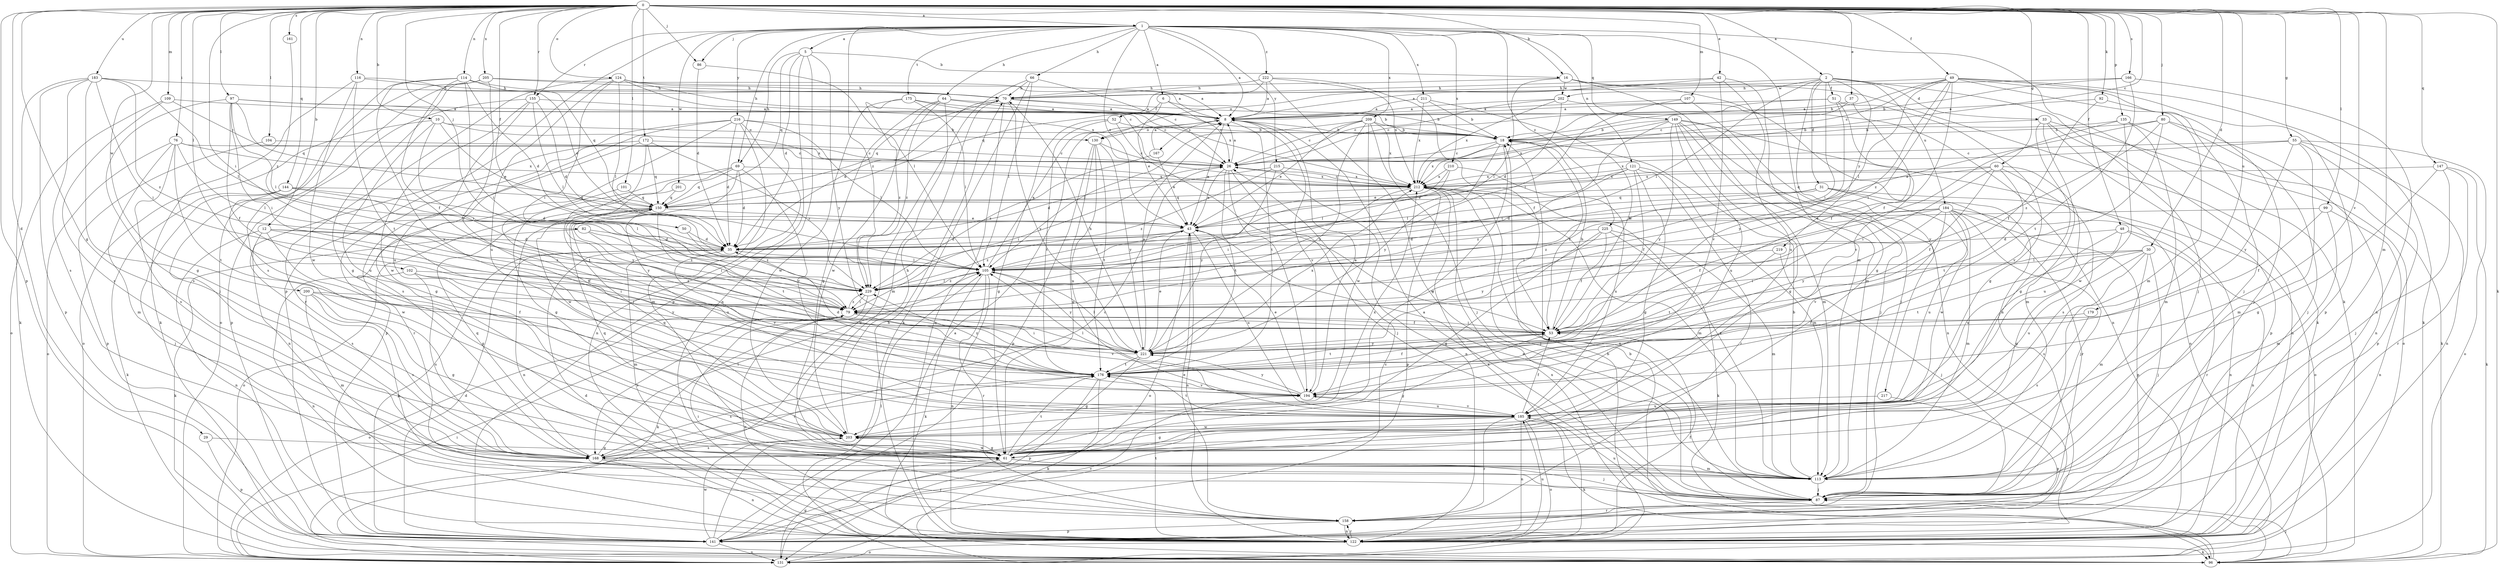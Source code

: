 strict digraph  {
0;
1;
2;
5;
6;
8;
10;
12;
16;
18;
26;
29;
30;
31;
33;
35;
37;
42;
43;
48;
49;
50;
51;
52;
53;
55;
60;
61;
64;
66;
69;
70;
76;
79;
80;
82;
86;
87;
92;
96;
97;
99;
101;
102;
104;
105;
107;
109;
113;
114;
116;
121;
122;
124;
130;
131;
135;
141;
144;
147;
149;
150;
155;
158;
161;
166;
167;
168;
172;
175;
176;
179;
183;
184;
185;
194;
200;
201;
202;
203;
205;
209;
210;
211;
212;
215;
216;
217;
219;
221;
222;
225;
229;
0 -> 1  [label=a];
0 -> 2  [label=a];
0 -> 10  [label=b];
0 -> 12  [label=b];
0 -> 16  [label=b];
0 -> 26  [label=c];
0 -> 29  [label=d];
0 -> 30  [label=d];
0 -> 37  [label=e];
0 -> 42  [label=e];
0 -> 48  [label=f];
0 -> 49  [label=f];
0 -> 50  [label=f];
0 -> 55  [label=g];
0 -> 60  [label=g];
0 -> 61  [label=g];
0 -> 76  [label=i];
0 -> 79  [label=i];
0 -> 80  [label=j];
0 -> 82  [label=j];
0 -> 86  [label=j];
0 -> 92  [label=k];
0 -> 96  [label=k];
0 -> 97  [label=l];
0 -> 99  [label=l];
0 -> 101  [label=l];
0 -> 102  [label=l];
0 -> 104  [label=l];
0 -> 107  [label=m];
0 -> 109  [label=m];
0 -> 113  [label=m];
0 -> 114  [label=n];
0 -> 116  [label=n];
0 -> 124  [label=o];
0 -> 135  [label=p];
0 -> 141  [label=p];
0 -> 144  [label=q];
0 -> 147  [label=q];
0 -> 155  [label=r];
0 -> 161  [label=s];
0 -> 166  [label=s];
0 -> 172  [label=t];
0 -> 179  [label=u];
0 -> 183  [label=u];
0 -> 194  [label=v];
0 -> 200  [label=w];
0 -> 205  [label=x];
1 -> 5  [label=a];
1 -> 6  [label=a];
1 -> 8  [label=a];
1 -> 43  [label=e];
1 -> 64  [label=h];
1 -> 66  [label=h];
1 -> 69  [label=h];
1 -> 86  [label=j];
1 -> 96  [label=k];
1 -> 113  [label=m];
1 -> 121  [label=n];
1 -> 141  [label=p];
1 -> 149  [label=q];
1 -> 155  [label=r];
1 -> 175  [label=t];
1 -> 201  [label=w];
1 -> 209  [label=x];
1 -> 210  [label=x];
1 -> 211  [label=x];
1 -> 215  [label=y];
1 -> 216  [label=y];
1 -> 222  [label=z];
1 -> 225  [label=z];
1 -> 229  [label=z];
2 -> 31  [label=d];
2 -> 33  [label=d];
2 -> 51  [label=f];
2 -> 79  [label=i];
2 -> 87  [label=j];
2 -> 105  [label=l];
2 -> 130  [label=o];
2 -> 184  [label=u];
2 -> 202  [label=w];
2 -> 217  [label=y];
2 -> 219  [label=y];
5 -> 16  [label=b];
5 -> 35  [label=d];
5 -> 69  [label=h];
5 -> 122  [label=n];
5 -> 141  [label=p];
5 -> 150  [label=q];
5 -> 221  [label=y];
6 -> 18  [label=b];
6 -> 26  [label=c];
6 -> 43  [label=e];
6 -> 52  [label=f];
8 -> 18  [label=b];
8 -> 43  [label=e];
8 -> 130  [label=o];
8 -> 167  [label=s];
8 -> 176  [label=t];
8 -> 194  [label=v];
10 -> 43  [label=e];
10 -> 79  [label=i];
10 -> 130  [label=o];
10 -> 131  [label=o];
10 -> 185  [label=u];
10 -> 212  [label=x];
12 -> 35  [label=d];
12 -> 53  [label=f];
12 -> 61  [label=g];
12 -> 122  [label=n];
12 -> 168  [label=s];
12 -> 229  [label=z];
16 -> 70  [label=h];
16 -> 96  [label=k];
16 -> 105  [label=l];
16 -> 113  [label=m];
16 -> 122  [label=n];
16 -> 202  [label=w];
18 -> 26  [label=c];
18 -> 53  [label=f];
18 -> 203  [label=w];
18 -> 212  [label=x];
18 -> 221  [label=y];
26 -> 8  [label=a];
26 -> 43  [label=e];
26 -> 79  [label=i];
26 -> 87  [label=j];
26 -> 176  [label=t];
26 -> 194  [label=v];
26 -> 212  [label=x];
29 -> 61  [label=g];
29 -> 141  [label=p];
30 -> 79  [label=i];
30 -> 87  [label=j];
30 -> 105  [label=l];
30 -> 113  [label=m];
30 -> 168  [label=s];
30 -> 176  [label=t];
30 -> 185  [label=u];
31 -> 35  [label=d];
31 -> 131  [label=o];
31 -> 150  [label=q];
31 -> 158  [label=r];
31 -> 203  [label=w];
31 -> 229  [label=z];
33 -> 18  [label=b];
33 -> 61  [label=g];
33 -> 113  [label=m];
33 -> 122  [label=n];
33 -> 131  [label=o];
33 -> 141  [label=p];
35 -> 105  [label=l];
35 -> 113  [label=m];
35 -> 141  [label=p];
35 -> 194  [label=v];
37 -> 8  [label=a];
37 -> 26  [label=c];
37 -> 53  [label=f];
42 -> 8  [label=a];
42 -> 61  [label=g];
42 -> 70  [label=h];
42 -> 185  [label=u];
42 -> 194  [label=v];
43 -> 35  [label=d];
43 -> 105  [label=l];
43 -> 122  [label=n];
43 -> 131  [label=o];
43 -> 185  [label=u];
43 -> 229  [label=z];
48 -> 35  [label=d];
48 -> 61  [label=g];
48 -> 122  [label=n];
48 -> 158  [label=r];
48 -> 185  [label=u];
49 -> 18  [label=b];
49 -> 26  [label=c];
49 -> 53  [label=f];
49 -> 70  [label=h];
49 -> 79  [label=i];
49 -> 87  [label=j];
49 -> 96  [label=k];
49 -> 105  [label=l];
49 -> 113  [label=m];
49 -> 141  [label=p];
49 -> 229  [label=z];
50 -> 35  [label=d];
50 -> 229  [label=z];
51 -> 8  [label=a];
51 -> 26  [label=c];
51 -> 61  [label=g];
51 -> 194  [label=v];
51 -> 221  [label=y];
52 -> 18  [label=b];
52 -> 53  [label=f];
52 -> 61  [label=g];
52 -> 176  [label=t];
53 -> 18  [label=b];
53 -> 61  [label=g];
53 -> 79  [label=i];
53 -> 176  [label=t];
53 -> 221  [label=y];
55 -> 26  [label=c];
55 -> 113  [label=m];
55 -> 122  [label=n];
55 -> 131  [label=o];
55 -> 141  [label=p];
55 -> 212  [label=x];
55 -> 221  [label=y];
60 -> 53  [label=f];
60 -> 79  [label=i];
60 -> 150  [label=q];
60 -> 168  [label=s];
60 -> 176  [label=t];
60 -> 185  [label=u];
60 -> 212  [label=x];
61 -> 87  [label=j];
61 -> 113  [label=m];
61 -> 131  [label=o];
61 -> 150  [label=q];
61 -> 176  [label=t];
61 -> 203  [label=w];
64 -> 8  [label=a];
64 -> 61  [label=g];
64 -> 113  [label=m];
64 -> 203  [label=w];
64 -> 212  [label=x];
64 -> 229  [label=z];
66 -> 26  [label=c];
66 -> 70  [label=h];
66 -> 96  [label=k];
66 -> 105  [label=l];
66 -> 131  [label=o];
69 -> 35  [label=d];
69 -> 61  [label=g];
69 -> 150  [label=q];
69 -> 194  [label=v];
69 -> 203  [label=w];
69 -> 212  [label=x];
69 -> 221  [label=y];
70 -> 8  [label=a];
70 -> 18  [label=b];
70 -> 35  [label=d];
70 -> 122  [label=n];
70 -> 150  [label=q];
70 -> 221  [label=y];
76 -> 26  [label=c];
76 -> 105  [label=l];
76 -> 113  [label=m];
76 -> 131  [label=o];
76 -> 168  [label=s];
76 -> 176  [label=t];
76 -> 212  [label=x];
79 -> 53  [label=f];
79 -> 122  [label=n];
79 -> 131  [label=o];
79 -> 168  [label=s];
79 -> 194  [label=v];
79 -> 229  [label=z];
80 -> 18  [label=b];
80 -> 43  [label=e];
80 -> 87  [label=j];
80 -> 122  [label=n];
80 -> 194  [label=v];
80 -> 229  [label=z];
82 -> 35  [label=d];
82 -> 79  [label=i];
82 -> 96  [label=k];
82 -> 229  [label=z];
86 -> 35  [label=d];
86 -> 105  [label=l];
87 -> 8  [label=a];
87 -> 158  [label=r];
87 -> 185  [label=u];
87 -> 212  [label=x];
92 -> 8  [label=a];
92 -> 53  [label=f];
92 -> 87  [label=j];
96 -> 18  [label=b];
96 -> 87  [label=j];
96 -> 212  [label=x];
97 -> 8  [label=a];
97 -> 18  [label=b];
97 -> 53  [label=f];
97 -> 79  [label=i];
97 -> 105  [label=l];
97 -> 150  [label=q];
97 -> 168  [label=s];
99 -> 43  [label=e];
99 -> 53  [label=f];
99 -> 113  [label=m];
99 -> 122  [label=n];
101 -> 150  [label=q];
101 -> 176  [label=t];
102 -> 79  [label=i];
102 -> 122  [label=n];
102 -> 168  [label=s];
102 -> 221  [label=y];
102 -> 229  [label=z];
104 -> 26  [label=c];
104 -> 141  [label=p];
105 -> 8  [label=a];
105 -> 96  [label=k];
105 -> 122  [label=n];
105 -> 158  [label=r];
105 -> 221  [label=y];
105 -> 229  [label=z];
107 -> 8  [label=a];
107 -> 87  [label=j];
107 -> 105  [label=l];
109 -> 8  [label=a];
109 -> 26  [label=c];
109 -> 131  [label=o];
109 -> 168  [label=s];
113 -> 18  [label=b];
113 -> 43  [label=e];
113 -> 87  [label=j];
113 -> 212  [label=x];
114 -> 35  [label=d];
114 -> 53  [label=f];
114 -> 70  [label=h];
114 -> 79  [label=i];
114 -> 150  [label=q];
114 -> 168  [label=s];
114 -> 194  [label=v];
116 -> 43  [label=e];
116 -> 70  [label=h];
116 -> 96  [label=k];
116 -> 176  [label=t];
116 -> 203  [label=w];
121 -> 43  [label=e];
121 -> 53  [label=f];
121 -> 61  [label=g];
121 -> 105  [label=l];
121 -> 113  [label=m];
121 -> 158  [label=r];
121 -> 212  [label=x];
122 -> 35  [label=d];
122 -> 53  [label=f];
122 -> 70  [label=h];
122 -> 96  [label=k];
122 -> 131  [label=o];
122 -> 158  [label=r];
122 -> 176  [label=t];
122 -> 185  [label=u];
122 -> 212  [label=x];
124 -> 8  [label=a];
124 -> 26  [label=c];
124 -> 70  [label=h];
124 -> 79  [label=i];
124 -> 105  [label=l];
124 -> 158  [label=r];
124 -> 185  [label=u];
124 -> 212  [label=x];
130 -> 26  [label=c];
130 -> 61  [label=g];
130 -> 141  [label=p];
130 -> 176  [label=t];
130 -> 185  [label=u];
130 -> 221  [label=y];
131 -> 18  [label=b];
131 -> 26  [label=c];
131 -> 61  [label=g];
131 -> 79  [label=i];
135 -> 18  [label=b];
135 -> 79  [label=i];
135 -> 96  [label=k];
135 -> 113  [label=m];
135 -> 203  [label=w];
141 -> 8  [label=a];
141 -> 35  [label=d];
141 -> 105  [label=l];
141 -> 131  [label=o];
141 -> 194  [label=v];
141 -> 203  [label=w];
144 -> 35  [label=d];
144 -> 87  [label=j];
144 -> 96  [label=k];
144 -> 105  [label=l];
144 -> 150  [label=q];
144 -> 203  [label=w];
147 -> 61  [label=g];
147 -> 87  [label=j];
147 -> 96  [label=k];
147 -> 158  [label=r];
147 -> 212  [label=x];
149 -> 18  [label=b];
149 -> 61  [label=g];
149 -> 79  [label=i];
149 -> 87  [label=j];
149 -> 113  [label=m];
149 -> 122  [label=n];
149 -> 131  [label=o];
149 -> 185  [label=u];
149 -> 212  [label=x];
149 -> 221  [label=y];
150 -> 43  [label=e];
150 -> 122  [label=n];
150 -> 131  [label=o];
150 -> 176  [label=t];
150 -> 185  [label=u];
155 -> 8  [label=a];
155 -> 35  [label=d];
155 -> 105  [label=l];
155 -> 141  [label=p];
155 -> 185  [label=u];
155 -> 203  [label=w];
158 -> 43  [label=e];
158 -> 79  [label=i];
158 -> 122  [label=n];
158 -> 141  [label=p];
161 -> 229  [label=z];
166 -> 18  [label=b];
166 -> 70  [label=h];
166 -> 122  [label=n];
166 -> 176  [label=t];
167 -> 8  [label=a];
167 -> 43  [label=e];
167 -> 229  [label=z];
168 -> 26  [label=c];
168 -> 105  [label=l];
168 -> 122  [label=n];
168 -> 150  [label=q];
168 -> 158  [label=r];
168 -> 176  [label=t];
172 -> 26  [label=c];
172 -> 122  [label=n];
172 -> 150  [label=q];
172 -> 158  [label=r];
172 -> 176  [label=t];
172 -> 229  [label=z];
175 -> 8  [label=a];
175 -> 26  [label=c];
175 -> 105  [label=l];
175 -> 203  [label=w];
175 -> 229  [label=z];
176 -> 35  [label=d];
176 -> 53  [label=f];
176 -> 96  [label=k];
176 -> 141  [label=p];
176 -> 168  [label=s];
176 -> 194  [label=v];
176 -> 229  [label=z];
179 -> 53  [label=f];
179 -> 168  [label=s];
183 -> 61  [label=g];
183 -> 70  [label=h];
183 -> 79  [label=i];
183 -> 96  [label=k];
183 -> 105  [label=l];
183 -> 141  [label=p];
183 -> 168  [label=s];
183 -> 229  [label=z];
184 -> 43  [label=e];
184 -> 53  [label=f];
184 -> 87  [label=j];
184 -> 113  [label=m];
184 -> 122  [label=n];
184 -> 141  [label=p];
184 -> 185  [label=u];
184 -> 194  [label=v];
184 -> 221  [label=y];
184 -> 229  [label=z];
185 -> 53  [label=f];
185 -> 61  [label=g];
185 -> 96  [label=k];
185 -> 122  [label=n];
185 -> 131  [label=o];
185 -> 158  [label=r];
185 -> 176  [label=t];
185 -> 194  [label=v];
185 -> 203  [label=w];
194 -> 8  [label=a];
194 -> 43  [label=e];
194 -> 105  [label=l];
194 -> 185  [label=u];
194 -> 221  [label=y];
200 -> 53  [label=f];
200 -> 61  [label=g];
200 -> 79  [label=i];
200 -> 113  [label=m];
200 -> 168  [label=s];
201 -> 150  [label=q];
201 -> 221  [label=y];
202 -> 8  [label=a];
202 -> 26  [label=c];
202 -> 35  [label=d];
202 -> 122  [label=n];
202 -> 212  [label=x];
203 -> 61  [label=g];
203 -> 70  [label=h];
203 -> 150  [label=q];
203 -> 168  [label=s];
203 -> 212  [label=x];
205 -> 8  [label=a];
205 -> 61  [label=g];
205 -> 70  [label=h];
205 -> 87  [label=j];
205 -> 131  [label=o];
205 -> 221  [label=y];
209 -> 18  [label=b];
209 -> 26  [label=c];
209 -> 43  [label=e];
209 -> 87  [label=j];
209 -> 105  [label=l];
209 -> 203  [label=w];
209 -> 212  [label=x];
209 -> 221  [label=y];
210 -> 43  [label=e];
210 -> 105  [label=l];
210 -> 185  [label=u];
210 -> 212  [label=x];
211 -> 8  [label=a];
211 -> 18  [label=b];
211 -> 53  [label=f];
211 -> 212  [label=x];
212 -> 26  [label=c];
212 -> 79  [label=i];
212 -> 87  [label=j];
212 -> 113  [label=m];
212 -> 141  [label=p];
212 -> 150  [label=q];
215 -> 35  [label=d];
215 -> 122  [label=n];
215 -> 212  [label=x];
215 -> 221  [label=y];
215 -> 229  [label=z];
216 -> 18  [label=b];
216 -> 35  [label=d];
216 -> 61  [label=g];
216 -> 105  [label=l];
216 -> 113  [label=m];
216 -> 122  [label=n];
216 -> 141  [label=p];
216 -> 168  [label=s];
217 -> 141  [label=p];
217 -> 185  [label=u];
219 -> 87  [label=j];
219 -> 105  [label=l];
219 -> 176  [label=t];
221 -> 8  [label=a];
221 -> 43  [label=e];
221 -> 61  [label=g];
221 -> 70  [label=h];
221 -> 79  [label=i];
221 -> 105  [label=l];
221 -> 176  [label=t];
221 -> 212  [label=x];
222 -> 8  [label=a];
222 -> 53  [label=f];
222 -> 70  [label=h];
222 -> 87  [label=j];
222 -> 150  [label=q];
222 -> 212  [label=x];
225 -> 35  [label=d];
225 -> 53  [label=f];
225 -> 61  [label=g];
225 -> 96  [label=k];
225 -> 113  [label=m];
225 -> 221  [label=y];
229 -> 79  [label=i];
229 -> 96  [label=k];
229 -> 105  [label=l];
}
